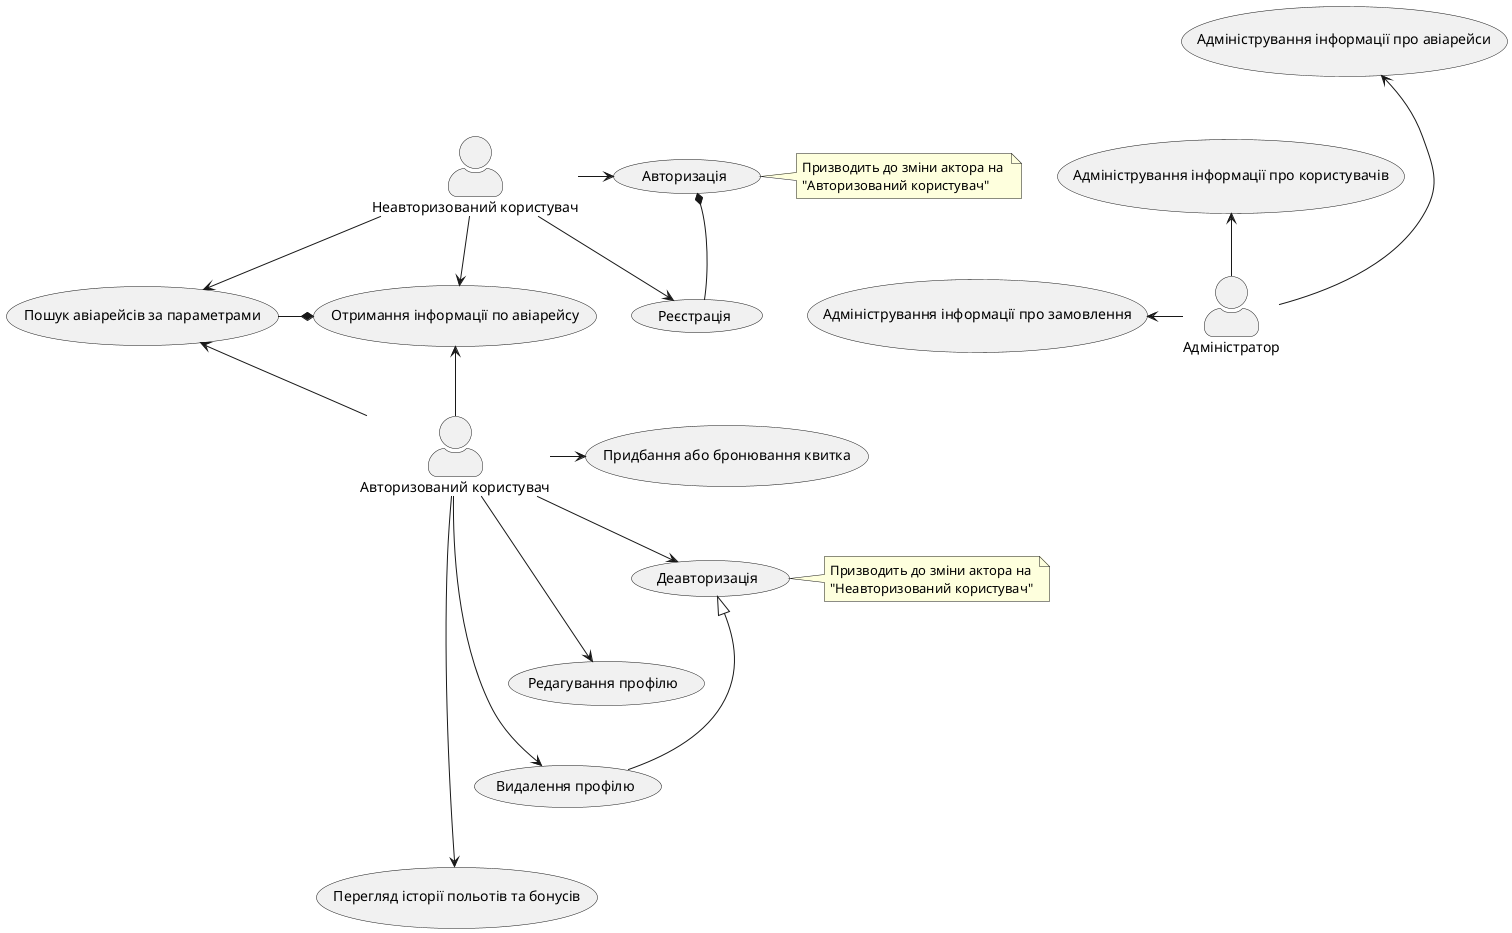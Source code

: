 @startuml

skinparam actorStyle awesome

' Declaring elements 
:Неавторизований користувач: as non_auth_user 
:Авторизований користувач: as auth_user
:Адміністратор: as admin

usecase (Пошук авіарейсів за параметрами) as u1
usecase (Отримання інформації по авіарейсу) as u2
usecase (Реєстрація) as nu1
usecase (Авторизація) as nu2
usecase (Придбання або бронювання квитка) as au1
usecase (Деавторизація) as au2
usecase (Редагування профілю) as au3
usecase (Видалення профілю) as au4
usecase (Перегляд історії польотів та бонусів) as au5
usecase (Адміністрування інформації про авіарейси) as a1
usecase (Адміністрування інформації про користувачів) as a2
usecase (Адміністрування інформації про замовлення) as a3

' Resolving some elements` placing issues
non_auth_user -[hidden]> admin

nu2 -[hidden]down- nu1

au1 -[hidden]down- au2
au2 -[hidden]down- au3
au3 -[hidden]down- au4
au4 -[hidden]down- au5

a1 -[hidden]down- a2
a2 -[hidden]down- a3
admin -[hidden]down- au1

' Connecting elements
non_auth_user -right-> nu1
non_auth_user -right-> nu2
non_auth_user -down-> u1
non_auth_user -down-> u2
auth_user -up-> u1
auth_user -up-> u2
auth_user -right-> au5
auth_user -right-> au4
auth_user -right-> au3
auth_user -right-> au1
auth_user -right-> au2
admin -left-> a1
admin -left-> a2
admin -left-> a3

au2 <|-- au4
nu2 *-- nu1
u2 *-left- u1

note right of nu2: Призводить до зміни актора на \n"Авторизований користувач"
note right of au2:  Призводить до зміни актора на \n"Неавторизований користувач"

@enduml